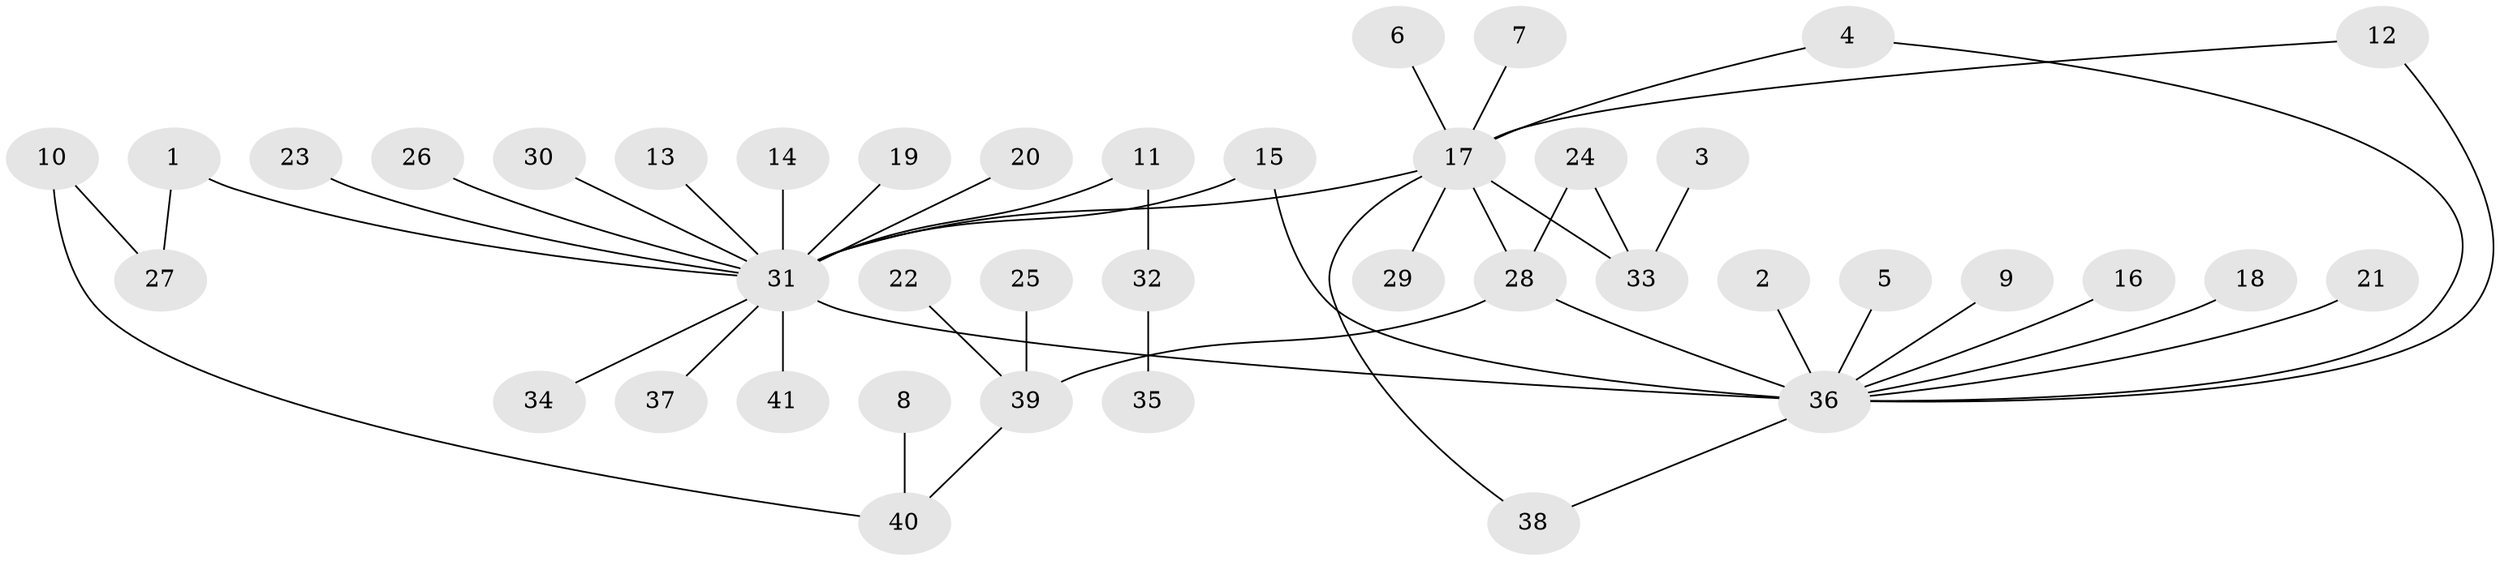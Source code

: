 // original degree distribution, {19: 0.012195121951219513, 2: 0.23170731707317074, 13: 0.012195121951219513, 9: 0.012195121951219513, 7: 0.012195121951219513, 15: 0.012195121951219513, 5: 0.024390243902439025, 1: 0.6097560975609756, 3: 0.036585365853658534, 4: 0.024390243902439025, 6: 0.012195121951219513}
// Generated by graph-tools (version 1.1) at 2025/01/03/09/25 03:01:50]
// undirected, 41 vertices, 47 edges
graph export_dot {
graph [start="1"]
  node [color=gray90,style=filled];
  1;
  2;
  3;
  4;
  5;
  6;
  7;
  8;
  9;
  10;
  11;
  12;
  13;
  14;
  15;
  16;
  17;
  18;
  19;
  20;
  21;
  22;
  23;
  24;
  25;
  26;
  27;
  28;
  29;
  30;
  31;
  32;
  33;
  34;
  35;
  36;
  37;
  38;
  39;
  40;
  41;
  1 -- 27 [weight=1.0];
  1 -- 31 [weight=1.0];
  2 -- 36 [weight=1.0];
  3 -- 33 [weight=1.0];
  4 -- 17 [weight=1.0];
  4 -- 36 [weight=1.0];
  5 -- 36 [weight=1.0];
  6 -- 17 [weight=1.0];
  7 -- 17 [weight=1.0];
  8 -- 40 [weight=1.0];
  9 -- 36 [weight=1.0];
  10 -- 27 [weight=1.0];
  10 -- 40 [weight=1.0];
  11 -- 31 [weight=1.0];
  11 -- 32 [weight=1.0];
  12 -- 17 [weight=1.0];
  12 -- 36 [weight=1.0];
  13 -- 31 [weight=1.0];
  14 -- 31 [weight=1.0];
  15 -- 31 [weight=1.0];
  15 -- 36 [weight=1.0];
  16 -- 36 [weight=1.0];
  17 -- 28 [weight=1.0];
  17 -- 29 [weight=1.0];
  17 -- 31 [weight=1.0];
  17 -- 33 [weight=1.0];
  17 -- 38 [weight=1.0];
  18 -- 36 [weight=1.0];
  19 -- 31 [weight=1.0];
  20 -- 31 [weight=1.0];
  21 -- 36 [weight=1.0];
  22 -- 39 [weight=1.0];
  23 -- 31 [weight=1.0];
  24 -- 28 [weight=1.0];
  24 -- 33 [weight=1.0];
  25 -- 39 [weight=1.0];
  26 -- 31 [weight=1.0];
  28 -- 36 [weight=2.0];
  28 -- 39 [weight=1.0];
  30 -- 31 [weight=1.0];
  31 -- 34 [weight=1.0];
  31 -- 36 [weight=2.0];
  31 -- 37 [weight=1.0];
  31 -- 41 [weight=1.0];
  32 -- 35 [weight=1.0];
  36 -- 38 [weight=1.0];
  39 -- 40 [weight=1.0];
}
